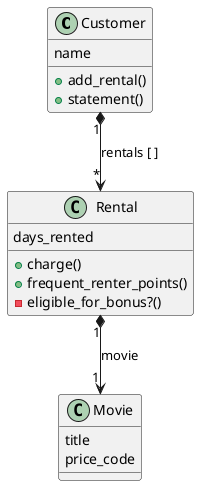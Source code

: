 @startuml

class Customer {
    name

    +add_rental()
    +statement()

}

class Rental {

    days_rented
    +charge()
    +frequent_renter_points()
    -eligible_for_bonus?()
}

class Movie {
    title
    price_code
}

Rental "1" *--> "1" Movie: movie
Customer "1" *--> "*" Rental: rentals [ ]

@enduml